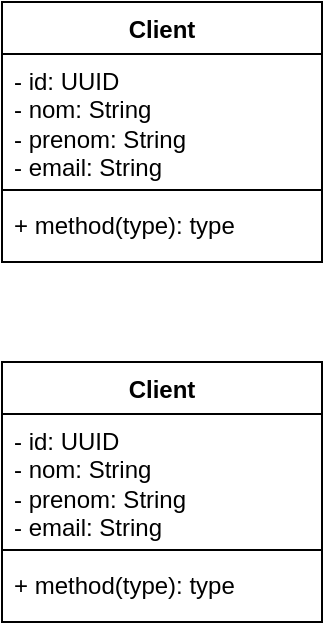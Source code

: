 <mxfile version="27.0.8">
  <diagram name="Page-1" id="56p3tTxSw4vIPlebLJ0_">
    <mxGraphModel dx="538" dy="761" grid="1" gridSize="10" guides="1" tooltips="1" connect="1" arrows="1" fold="1" page="1" pageScale="1" pageWidth="827" pageHeight="1169" math="0" shadow="0">
      <root>
        <mxCell id="0" />
        <mxCell id="1" parent="0" />
        <mxCell id="KOLzSXzSA_FoPedkpZ7Q-11" value="Client" style="swimlane;fontStyle=1;align=center;verticalAlign=top;childLayout=stackLayout;horizontal=1;startSize=26;horizontalStack=0;resizeParent=1;resizeParentMax=0;resizeLast=0;collapsible=1;marginBottom=0;whiteSpace=wrap;html=1;" vertex="1" parent="1">
          <mxGeometry x="290" y="40" width="160" height="130" as="geometry" />
        </mxCell>
        <mxCell id="KOLzSXzSA_FoPedkpZ7Q-12" value="&lt;div&gt;- id: UUID&lt;/div&gt;&lt;div&gt;- nom: String&lt;/div&gt;&lt;div&gt;- prenom: String&lt;/div&gt;&lt;div&gt;- email: String&lt;/div&gt;" style="text;strokeColor=none;fillColor=none;align=left;verticalAlign=top;spacingLeft=4;spacingRight=4;overflow=hidden;rotatable=0;points=[[0,0.5],[1,0.5]];portConstraint=eastwest;whiteSpace=wrap;html=1;" vertex="1" parent="KOLzSXzSA_FoPedkpZ7Q-11">
          <mxGeometry y="26" width="160" height="64" as="geometry" />
        </mxCell>
        <mxCell id="KOLzSXzSA_FoPedkpZ7Q-13" value="" style="line;strokeWidth=1;fillColor=none;align=left;verticalAlign=middle;spacingTop=-1;spacingLeft=3;spacingRight=3;rotatable=0;labelPosition=right;points=[];portConstraint=eastwest;strokeColor=inherit;" vertex="1" parent="KOLzSXzSA_FoPedkpZ7Q-11">
          <mxGeometry y="90" width="160" height="8" as="geometry" />
        </mxCell>
        <mxCell id="KOLzSXzSA_FoPedkpZ7Q-14" value="+ method(type): type" style="text;strokeColor=none;fillColor=none;align=left;verticalAlign=top;spacingLeft=4;spacingRight=4;overflow=hidden;rotatable=0;points=[[0,0.5],[1,0.5]];portConstraint=eastwest;whiteSpace=wrap;html=1;" vertex="1" parent="KOLzSXzSA_FoPedkpZ7Q-11">
          <mxGeometry y="98" width="160" height="32" as="geometry" />
        </mxCell>
        <mxCell id="KOLzSXzSA_FoPedkpZ7Q-15" value="Client" style="swimlane;fontStyle=1;align=center;verticalAlign=top;childLayout=stackLayout;horizontal=1;startSize=26;horizontalStack=0;resizeParent=1;resizeParentMax=0;resizeLast=0;collapsible=1;marginBottom=0;whiteSpace=wrap;html=1;" vertex="1" parent="1">
          <mxGeometry x="290" y="220" width="160" height="130" as="geometry" />
        </mxCell>
        <mxCell id="KOLzSXzSA_FoPedkpZ7Q-16" value="&lt;div&gt;- id: UUID&lt;/div&gt;&lt;div&gt;- nom: String&lt;/div&gt;&lt;div&gt;- prenom: String&lt;/div&gt;&lt;div&gt;- email: String&lt;/div&gt;" style="text;strokeColor=none;fillColor=none;align=left;verticalAlign=top;spacingLeft=4;spacingRight=4;overflow=hidden;rotatable=0;points=[[0,0.5],[1,0.5]];portConstraint=eastwest;whiteSpace=wrap;html=1;" vertex="1" parent="KOLzSXzSA_FoPedkpZ7Q-15">
          <mxGeometry y="26" width="160" height="64" as="geometry" />
        </mxCell>
        <mxCell id="KOLzSXzSA_FoPedkpZ7Q-17" value="" style="line;strokeWidth=1;fillColor=none;align=left;verticalAlign=middle;spacingTop=-1;spacingLeft=3;spacingRight=3;rotatable=0;labelPosition=right;points=[];portConstraint=eastwest;strokeColor=inherit;" vertex="1" parent="KOLzSXzSA_FoPedkpZ7Q-15">
          <mxGeometry y="90" width="160" height="8" as="geometry" />
        </mxCell>
        <mxCell id="KOLzSXzSA_FoPedkpZ7Q-18" value="+ method(type): type" style="text;strokeColor=none;fillColor=none;align=left;verticalAlign=top;spacingLeft=4;spacingRight=4;overflow=hidden;rotatable=0;points=[[0,0.5],[1,0.5]];portConstraint=eastwest;whiteSpace=wrap;html=1;" vertex="1" parent="KOLzSXzSA_FoPedkpZ7Q-15">
          <mxGeometry y="98" width="160" height="32" as="geometry" />
        </mxCell>
      </root>
    </mxGraphModel>
  </diagram>
</mxfile>

